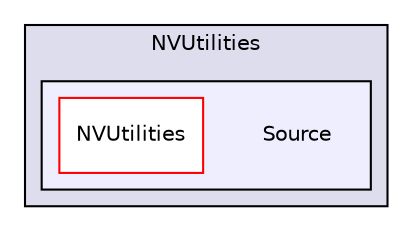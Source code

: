 digraph "Source" {
  compound=true
  node [ fontsize="10", fontname="Helvetica"];
  edge [ labelfontsize="10", labelfontname="Helvetica"];
  subgraph clusterdir_53e5dfa5f6637232aa0dcf1509466825 {
    graph [ bgcolor="#ddddee", pencolor="black", label="NVUtilities" fontname="Helvetica", fontsize="10", URL="dir_53e5dfa5f6637232aa0dcf1509466825.html"]
  subgraph clusterdir_9875f025505ee5ac43bcfeb2bd574667 {
    graph [ bgcolor="#eeeeff", pencolor="black", label="" URL="dir_9875f025505ee5ac43bcfeb2bd574667.html"];
    dir_9875f025505ee5ac43bcfeb2bd574667 [shape=plaintext label="Source"];
    dir_82dee930b0a667f6333c260589e32044 [shape=box label="NVUtilities" color="red" fillcolor="white" style="filled" URL="dir_82dee930b0a667f6333c260589e32044.html"];
  }
  }
}
